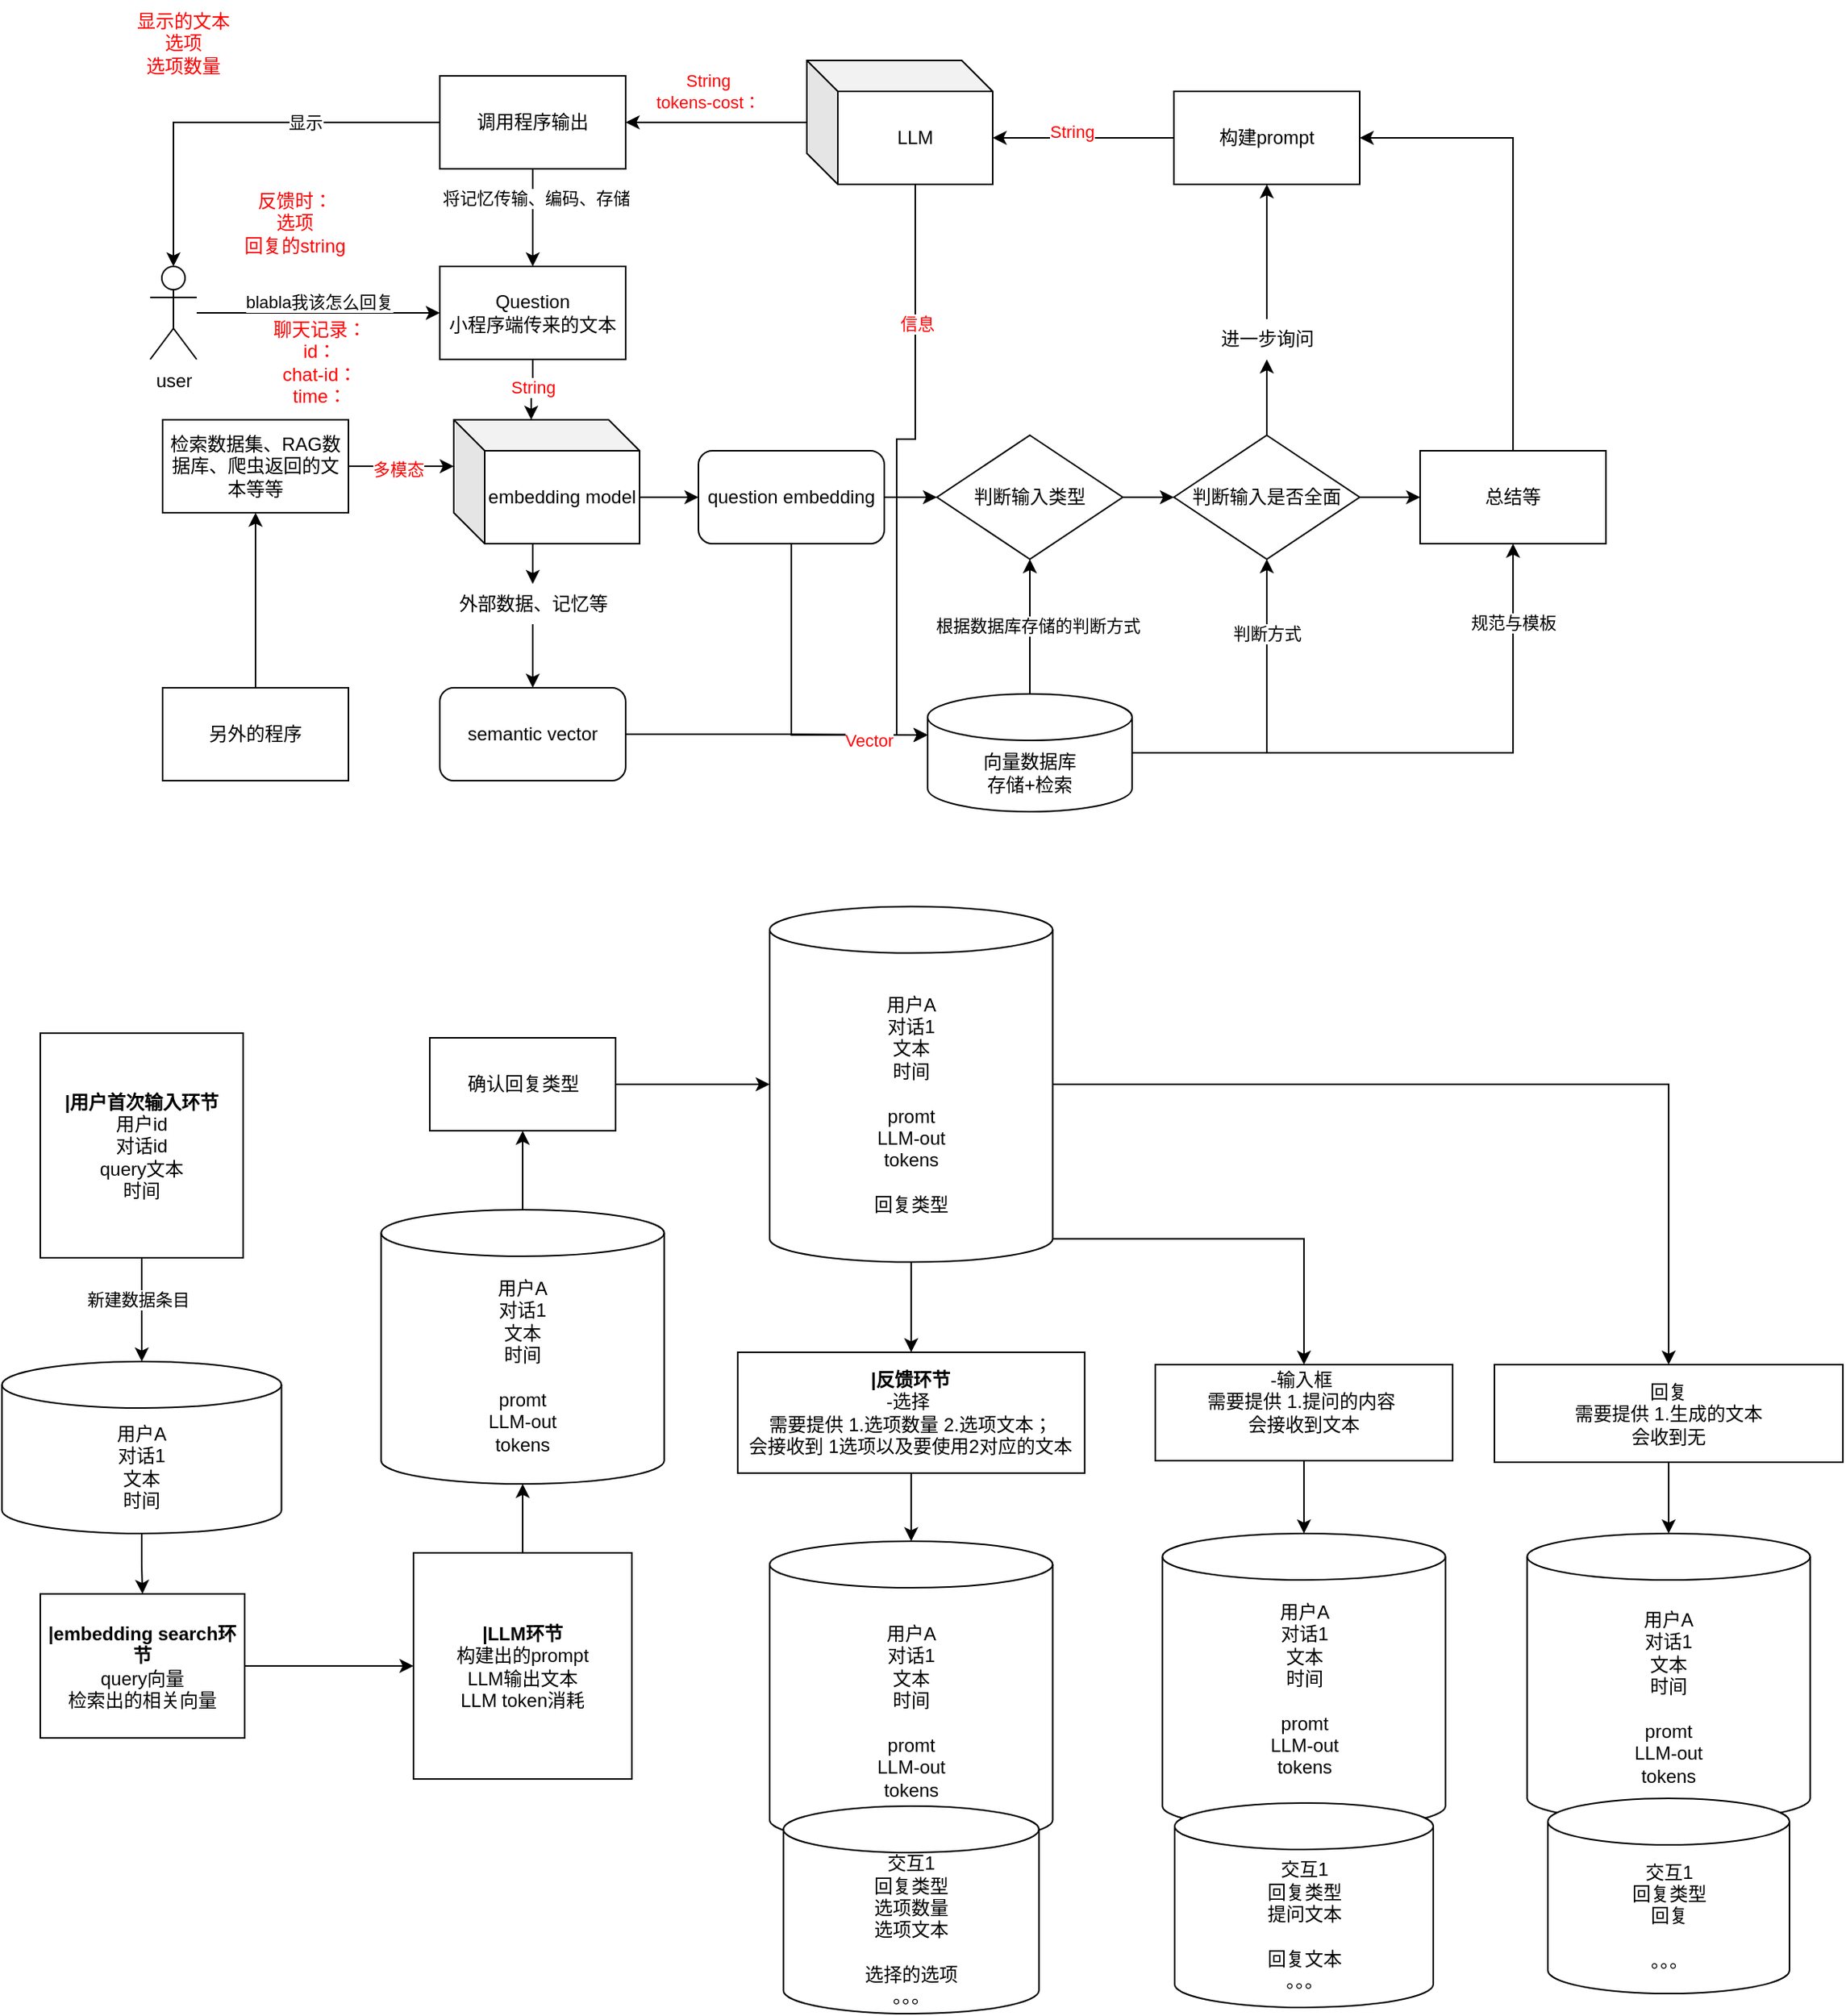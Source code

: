 <mxfile version="22.1.17" type="github">
  <diagram name="第 1 页" id="8WOLS9JE2UIec9BlcxdE">
    <mxGraphModel dx="1764" dy="1159" grid="0" gridSize="10" guides="1" tooltips="1" connect="1" arrows="1" fold="1" page="0" pageScale="1" pageWidth="827" pageHeight="1169" math="0" shadow="0">
      <root>
        <mxCell id="0" />
        <mxCell id="1" parent="0" />
        <mxCell id="b7n5o7WHyWt1JIcNMG6n-3" style="edgeStyle=orthogonalEdgeStyle;rounded=0;orthogonalLoop=1;jettySize=auto;html=1;entryX=0;entryY=0.5;entryDx=0;entryDy=0;" parent="1" source="b7n5o7WHyWt1JIcNMG6n-1" target="b7n5o7WHyWt1JIcNMG6n-2" edge="1">
          <mxGeometry relative="1" as="geometry" />
        </mxCell>
        <mxCell id="b7n5o7WHyWt1JIcNMG6n-4" value="blabla我该怎么回复" style="edgeLabel;html=1;align=center;verticalAlign=middle;resizable=0;points=[];" parent="b7n5o7WHyWt1JIcNMG6n-3" vertex="1" connectable="0">
          <mxGeometry x="-0.401" y="1" relative="1" as="geometry">
            <mxPoint x="32" y="-6" as="offset" />
          </mxGeometry>
        </mxCell>
        <mxCell id="b7n5o7WHyWt1JIcNMG6n-1" value="user" style="shape=umlActor;verticalLabelPosition=bottom;verticalAlign=top;html=1;outlineConnect=0;" parent="1" vertex="1">
          <mxGeometry x="40" y="170" width="30" height="60" as="geometry" />
        </mxCell>
        <mxCell id="b7n5o7WHyWt1JIcNMG6n-6" value="" style="edgeStyle=orthogonalEdgeStyle;rounded=0;orthogonalLoop=1;jettySize=auto;html=1;entryX=0;entryY=0;entryDx=50;entryDy=0;entryPerimeter=0;" parent="1" source="b7n5o7WHyWt1JIcNMG6n-2" target="b7n5o7WHyWt1JIcNMG6n-89" edge="1">
          <mxGeometry relative="1" as="geometry">
            <mxPoint x="287.0" y="289" as="targetPoint" />
          </mxGeometry>
        </mxCell>
        <mxCell id="MWzJoGqlh5Tg4829lxbb-2" value="String" style="edgeLabel;html=1;align=center;verticalAlign=middle;resizable=0;points=[];fontColor=#FF0000;" vertex="1" connectable="0" parent="b7n5o7WHyWt1JIcNMG6n-6">
          <mxGeometry x="-0.1" relative="1" as="geometry">
            <mxPoint as="offset" />
          </mxGeometry>
        </mxCell>
        <mxCell id="b7n5o7WHyWt1JIcNMG6n-2" value="Question&lt;br&gt;小程序端传来的文本" style="rounded=0;whiteSpace=wrap;html=1;" parent="1" vertex="1">
          <mxGeometry x="227" y="170" width="120" height="60" as="geometry" />
        </mxCell>
        <mxCell id="b7n5o7WHyWt1JIcNMG6n-48" style="edgeStyle=orthogonalEdgeStyle;rounded=0;orthogonalLoop=1;jettySize=auto;html=1;exitX=0.5;exitY=1;exitDx=0;exitDy=0;entryX=0.5;entryY=0;entryDx=0;entryDy=0;" parent="1" source="b7n5o7WHyWt1JIcNMG6n-73" target="b7n5o7WHyWt1JIcNMG6n-47" edge="1">
          <mxGeometry relative="1" as="geometry" />
        </mxCell>
        <mxCell id="b7n5o7WHyWt1JIcNMG6n-49" style="edgeStyle=orthogonalEdgeStyle;rounded=0;orthogonalLoop=1;jettySize=auto;html=1;exitX=0;exitY=0;exitDx=120;exitDy=50;entryX=0;entryY=0.5;entryDx=0;entryDy=0;exitPerimeter=0;" parent="1" source="b7n5o7WHyWt1JIcNMG6n-89" target="b7n5o7WHyWt1JIcNMG6n-46" edge="1">
          <mxGeometry relative="1" as="geometry">
            <mxPoint x="347.0" y="319" as="sourcePoint" />
          </mxGeometry>
        </mxCell>
        <mxCell id="b7n5o7WHyWt1JIcNMG6n-34" style="edgeStyle=orthogonalEdgeStyle;rounded=0;orthogonalLoop=1;jettySize=auto;html=1;entryX=0;entryY=0;entryDx=0;entryDy=30;entryPerimeter=0;" parent="1" source="b7n5o7WHyWt1JIcNMG6n-12" target="b7n5o7WHyWt1JIcNMG6n-89" edge="1">
          <mxGeometry relative="1" as="geometry">
            <mxPoint x="227.0" y="319" as="targetPoint" />
          </mxGeometry>
        </mxCell>
        <mxCell id="MWzJoGqlh5Tg4829lxbb-3" value="多模态" style="edgeLabel;html=1;align=center;verticalAlign=middle;resizable=0;points=[];fontColor=#FF0000;" vertex="1" connectable="0" parent="b7n5o7WHyWt1JIcNMG6n-34">
          <mxGeometry x="-0.059" y="-2" relative="1" as="geometry">
            <mxPoint as="offset" />
          </mxGeometry>
        </mxCell>
        <mxCell id="b7n5o7WHyWt1JIcNMG6n-12" value="检索数据集、RAG数据库、爬虫返回的文本等等" style="whiteSpace=wrap;html=1;" parent="1" vertex="1">
          <mxGeometry x="48" y="269" width="120" height="60" as="geometry" />
        </mxCell>
        <mxCell id="b7n5o7WHyWt1JIcNMG6n-55" style="edgeStyle=orthogonalEdgeStyle;rounded=0;orthogonalLoop=1;jettySize=auto;html=1;exitX=0.5;exitY=0;exitDx=0;exitDy=0;exitPerimeter=0;entryX=0.5;entryY=1;entryDx=0;entryDy=0;" parent="1" source="b7n5o7WHyWt1JIcNMG6n-15" target="b7n5o7WHyWt1JIcNMG6n-81" edge="1">
          <mxGeometry relative="1" as="geometry">
            <mxPoint x="602.0" y="349" as="targetPoint" />
          </mxGeometry>
        </mxCell>
        <mxCell id="b7n5o7WHyWt1JIcNMG6n-75" value="根据数据库存储的判断方式" style="edgeLabel;html=1;align=center;verticalAlign=middle;resizable=0;points=[];" parent="b7n5o7WHyWt1JIcNMG6n-55" vertex="1" connectable="0">
          <mxGeometry x="-0.04" y="-1" relative="1" as="geometry">
            <mxPoint x="4" y="-2" as="offset" />
          </mxGeometry>
        </mxCell>
        <mxCell id="b7n5o7WHyWt1JIcNMG6n-59" style="edgeStyle=orthogonalEdgeStyle;rounded=0;orthogonalLoop=1;jettySize=auto;html=1;exitX=1;exitY=0.5;exitDx=0;exitDy=0;exitPerimeter=0;entryX=0.5;entryY=1;entryDx=0;entryDy=0;" parent="1" source="b7n5o7WHyWt1JIcNMG6n-15" target="b7n5o7WHyWt1JIcNMG6n-86" edge="1">
          <mxGeometry relative="1" as="geometry">
            <mxPoint x="761" y="349" as="targetPoint" />
          </mxGeometry>
        </mxCell>
        <mxCell id="b7n5o7WHyWt1JIcNMG6n-76" value="判断方式" style="edgeLabel;html=1;align=center;verticalAlign=middle;resizable=0;points=[];" parent="b7n5o7WHyWt1JIcNMG6n-59" vertex="1" connectable="0">
          <mxGeometry x="0.539" y="-2" relative="1" as="geometry">
            <mxPoint x="-2" y="-1" as="offset" />
          </mxGeometry>
        </mxCell>
        <mxCell id="b7n5o7WHyWt1JIcNMG6n-78" style="edgeStyle=orthogonalEdgeStyle;rounded=0;orthogonalLoop=1;jettySize=auto;html=1;exitX=1;exitY=0.5;exitDx=0;exitDy=0;exitPerimeter=0;entryX=0.5;entryY=1;entryDx=0;entryDy=0;" parent="1" source="b7n5o7WHyWt1JIcNMG6n-15" target="b7n5o7WHyWt1JIcNMG6n-63" edge="1">
          <mxGeometry relative="1" as="geometry" />
        </mxCell>
        <mxCell id="b7n5o7WHyWt1JIcNMG6n-79" value="规范与模板" style="edgeLabel;html=1;align=center;verticalAlign=middle;resizable=0;points=[];" parent="b7n5o7WHyWt1JIcNMG6n-78" vertex="1" connectable="0">
          <mxGeometry x="0.747" y="2" relative="1" as="geometry">
            <mxPoint x="2" y="3" as="offset" />
          </mxGeometry>
        </mxCell>
        <mxCell id="b7n5o7WHyWt1JIcNMG6n-15" value="向量数据库&lt;br&gt;存储+检索" style="shape=cylinder3;whiteSpace=wrap;html=1;boundedLbl=1;backgroundOutline=1;size=15;" parent="1" vertex="1">
          <mxGeometry x="542" y="446" width="132" height="76" as="geometry" />
        </mxCell>
        <mxCell id="b7n5o7WHyWt1JIcNMG6n-23" value="构建prompt" style="whiteSpace=wrap;html=1;rounded=0;" parent="1" vertex="1">
          <mxGeometry x="701" y="57" width="120" height="60" as="geometry" />
        </mxCell>
        <mxCell id="b7n5o7WHyWt1JIcNMG6n-40" style="edgeStyle=orthogonalEdgeStyle;rounded=0;orthogonalLoop=1;jettySize=auto;html=1;entryX=1;entryY=0.5;entryDx=0;entryDy=0;" parent="1" source="b7n5o7WHyWt1JIcNMG6n-29" target="b7n5o7WHyWt1JIcNMG6n-31" edge="1">
          <mxGeometry relative="1" as="geometry" />
        </mxCell>
        <mxCell id="MWzJoGqlh5Tg4829lxbb-6" value="String&lt;br&gt;tokens-cost：&lt;br&gt;" style="edgeLabel;html=1;align=center;verticalAlign=middle;resizable=0;points=[];fontColor=#FF0000;" vertex="1" connectable="0" parent="b7n5o7WHyWt1JIcNMG6n-40">
          <mxGeometry x="0.162" y="2" relative="1" as="geometry">
            <mxPoint x="4" y="-22" as="offset" />
          </mxGeometry>
        </mxCell>
        <mxCell id="b7n5o7WHyWt1JIcNMG6n-29" value="LLM" style="shape=cube;whiteSpace=wrap;html=1;boundedLbl=1;backgroundOutline=1;darkOpacity=0.05;darkOpacity2=0.1;" parent="1" vertex="1">
          <mxGeometry x="464" y="37" width="120" height="80" as="geometry" />
        </mxCell>
        <mxCell id="b7n5o7WHyWt1JIcNMG6n-69" style="edgeStyle=orthogonalEdgeStyle;rounded=0;orthogonalLoop=1;jettySize=auto;html=1;exitX=0.5;exitY=1;exitDx=0;exitDy=0;entryX=0.5;entryY=0;entryDx=0;entryDy=0;" parent="1" source="b7n5o7WHyWt1JIcNMG6n-31" target="b7n5o7WHyWt1JIcNMG6n-2" edge="1">
          <mxGeometry relative="1" as="geometry" />
        </mxCell>
        <mxCell id="b7n5o7WHyWt1JIcNMG6n-70" value="将记忆传输、编码、存储" style="edgeLabel;html=1;align=center;verticalAlign=middle;resizable=0;points=[];" parent="b7n5o7WHyWt1JIcNMG6n-69" vertex="1" connectable="0">
          <mxGeometry x="0.201" y="-4" relative="1" as="geometry">
            <mxPoint x="6" y="-19" as="offset" />
          </mxGeometry>
        </mxCell>
        <mxCell id="b7n5o7WHyWt1JIcNMG6n-31" value="调用程序输出" style="whiteSpace=wrap;html=1;" parent="1" vertex="1">
          <mxGeometry x="227" y="47" width="120" height="60" as="geometry" />
        </mxCell>
        <mxCell id="b7n5o7WHyWt1JIcNMG6n-41" style="edgeStyle=orthogonalEdgeStyle;rounded=0;orthogonalLoop=1;jettySize=auto;html=1;entryX=0.5;entryY=0;entryDx=0;entryDy=0;entryPerimeter=0;" parent="1" source="b7n5o7WHyWt1JIcNMG6n-31" target="b7n5o7WHyWt1JIcNMG6n-1" edge="1">
          <mxGeometry relative="1" as="geometry" />
        </mxCell>
        <mxCell id="b7n5o7WHyWt1JIcNMG6n-80" value="显示" style="edgeLabel;html=1;align=center;verticalAlign=middle;resizable=0;points=[];" parent="b7n5o7WHyWt1JIcNMG6n-41" vertex="1" connectable="0">
          <mxGeometry x="-0.301" y="2" relative="1" as="geometry">
            <mxPoint x="5" y="-2" as="offset" />
          </mxGeometry>
        </mxCell>
        <mxCell id="b7n5o7WHyWt1JIcNMG6n-83" style="edgeStyle=orthogonalEdgeStyle;rounded=0;orthogonalLoop=1;jettySize=auto;html=1;exitX=1;exitY=0.5;exitDx=0;exitDy=0;entryX=0;entryY=0.5;entryDx=0;entryDy=0;" parent="1" source="b7n5o7WHyWt1JIcNMG6n-46" target="b7n5o7WHyWt1JIcNMG6n-81" edge="1">
          <mxGeometry relative="1" as="geometry" />
        </mxCell>
        <mxCell id="b7n5o7WHyWt1JIcNMG6n-46" value="question&lt;span style=&quot;white-space: pre;&quot;&gt;&amp;nbsp;embedding&lt;/span&gt;" style="rounded=1;whiteSpace=wrap;html=1;" parent="1" vertex="1">
          <mxGeometry x="394" y="289" width="120" height="60" as="geometry" />
        </mxCell>
        <mxCell id="b7n5o7WHyWt1JIcNMG6n-47" value="semantic vector" style="rounded=1;whiteSpace=wrap;html=1;" parent="1" vertex="1">
          <mxGeometry x="227" y="442" width="120" height="60" as="geometry" />
        </mxCell>
        <mxCell id="b7n5o7WHyWt1JIcNMG6n-50" style="edgeStyle=orthogonalEdgeStyle;rounded=0;orthogonalLoop=1;jettySize=auto;html=1;exitX=1;exitY=0.5;exitDx=0;exitDy=0;entryX=0;entryY=0;entryDx=0;entryDy=26.5;entryPerimeter=0;" parent="1" source="b7n5o7WHyWt1JIcNMG6n-47" target="b7n5o7WHyWt1JIcNMG6n-15" edge="1">
          <mxGeometry relative="1" as="geometry" />
        </mxCell>
        <mxCell id="b7n5o7WHyWt1JIcNMG6n-51" style="edgeStyle=orthogonalEdgeStyle;rounded=0;orthogonalLoop=1;jettySize=auto;html=1;exitX=0.5;exitY=1;exitDx=0;exitDy=0;entryX=0;entryY=0;entryDx=0;entryDy=26.5;entryPerimeter=0;" parent="1" source="b7n5o7WHyWt1JIcNMG6n-46" target="b7n5o7WHyWt1JIcNMG6n-15" edge="1">
          <mxGeometry relative="1" as="geometry" />
        </mxCell>
        <mxCell id="MWzJoGqlh5Tg4829lxbb-4" value="Vector" style="edgeLabel;html=1;align=center;verticalAlign=middle;resizable=0;points=[];fontColor=#FF0000;" vertex="1" connectable="0" parent="b7n5o7WHyWt1JIcNMG6n-51">
          <mxGeometry x="0.631" y="-2" relative="1" as="geometry">
            <mxPoint x="1" y="1" as="offset" />
          </mxGeometry>
        </mxCell>
        <mxCell id="b7n5o7WHyWt1JIcNMG6n-56" style="edgeStyle=orthogonalEdgeStyle;rounded=0;orthogonalLoop=1;jettySize=auto;html=1;exitX=0;exitY=0.5;exitDx=0;exitDy=0;entryX=0;entryY=0;entryDx=120;entryDy=50;entryPerimeter=0;" parent="1" source="b7n5o7WHyWt1JIcNMG6n-23" target="b7n5o7WHyWt1JIcNMG6n-29" edge="1">
          <mxGeometry relative="1" as="geometry" />
        </mxCell>
        <mxCell id="MWzJoGqlh5Tg4829lxbb-1" value="String" style="edgeLabel;html=1;align=center;verticalAlign=middle;resizable=0;points=[];fontColor=#FF0000;" vertex="1" connectable="0" parent="b7n5o7WHyWt1JIcNMG6n-56">
          <mxGeometry x="0.214" y="1" relative="1" as="geometry">
            <mxPoint x="5" y="-5" as="offset" />
          </mxGeometry>
        </mxCell>
        <mxCell id="b7n5o7WHyWt1JIcNMG6n-61" style="edgeStyle=orthogonalEdgeStyle;rounded=0;orthogonalLoop=1;jettySize=auto;html=1;exitX=0.5;exitY=0;exitDx=0;exitDy=0;entryX=0.5;entryY=1;entryDx=0;entryDy=0;" parent="1" source="b7n5o7WHyWt1JIcNMG6n-67" target="b7n5o7WHyWt1JIcNMG6n-23" edge="1">
          <mxGeometry relative="1" as="geometry" />
        </mxCell>
        <mxCell id="b7n5o7WHyWt1JIcNMG6n-77" style="edgeStyle=orthogonalEdgeStyle;rounded=0;orthogonalLoop=1;jettySize=auto;html=1;exitX=0.5;exitY=0;exitDx=0;exitDy=0;entryX=1;entryY=0.5;entryDx=0;entryDy=0;" parent="1" source="b7n5o7WHyWt1JIcNMG6n-63" target="b7n5o7WHyWt1JIcNMG6n-23" edge="1">
          <mxGeometry relative="1" as="geometry" />
        </mxCell>
        <mxCell id="b7n5o7WHyWt1JIcNMG6n-63" value="总结等" style="whiteSpace=wrap;html=1;" parent="1" vertex="1">
          <mxGeometry x="860" y="289" width="120" height="60" as="geometry" />
        </mxCell>
        <mxCell id="b7n5o7WHyWt1JIcNMG6n-68" value="" style="edgeStyle=orthogonalEdgeStyle;rounded=0;orthogonalLoop=1;jettySize=auto;html=1;exitX=0.5;exitY=0;exitDx=0;exitDy=0;entryX=0.5;entryY=1;entryDx=0;entryDy=0;" parent="1" source="b7n5o7WHyWt1JIcNMG6n-86" target="b7n5o7WHyWt1JIcNMG6n-67" edge="1">
          <mxGeometry relative="1" as="geometry">
            <mxPoint x="761" y="289" as="sourcePoint" />
            <mxPoint x="761" y="117" as="targetPoint" />
          </mxGeometry>
        </mxCell>
        <mxCell id="b7n5o7WHyWt1JIcNMG6n-67" value="进一步询问" style="text;html=1;align=center;verticalAlign=middle;resizable=0;points=[];autosize=1;strokeColor=none;fillColor=none;" parent="1" vertex="1">
          <mxGeometry x="722" y="204" width="78" height="26" as="geometry" />
        </mxCell>
        <mxCell id="b7n5o7WHyWt1JIcNMG6n-72" style="edgeStyle=orthogonalEdgeStyle;rounded=0;orthogonalLoop=1;jettySize=auto;html=1;exitX=0.5;exitY=0;exitDx=0;exitDy=0;entryX=0.5;entryY=1;entryDx=0;entryDy=0;" parent="1" source="b7n5o7WHyWt1JIcNMG6n-71" target="b7n5o7WHyWt1JIcNMG6n-12" edge="1">
          <mxGeometry relative="1" as="geometry" />
        </mxCell>
        <mxCell id="b7n5o7WHyWt1JIcNMG6n-71" value="另外的程序" style="rounded=0;whiteSpace=wrap;html=1;" parent="1" vertex="1">
          <mxGeometry x="48" y="442" width="120" height="60" as="geometry" />
        </mxCell>
        <mxCell id="b7n5o7WHyWt1JIcNMG6n-74" value="" style="edgeStyle=orthogonalEdgeStyle;rounded=0;orthogonalLoop=1;jettySize=auto;html=1;exitX=0;exitY=0;exitDx=70;exitDy=80;entryX=0.5;entryY=0;entryDx=0;entryDy=0;exitPerimeter=0;" parent="1" source="b7n5o7WHyWt1JIcNMG6n-89" target="b7n5o7WHyWt1JIcNMG6n-73" edge="1">
          <mxGeometry relative="1" as="geometry">
            <mxPoint x="287.0" y="349" as="sourcePoint" />
            <mxPoint x="287" y="442" as="targetPoint" />
          </mxGeometry>
        </mxCell>
        <mxCell id="b7n5o7WHyWt1JIcNMG6n-73" value="外部数据、记忆等" style="text;html=1;align=center;verticalAlign=middle;resizable=0;points=[];autosize=1;strokeColor=none;fillColor=none;" parent="1" vertex="1">
          <mxGeometry x="230" y="375" width="114" height="26" as="geometry" />
        </mxCell>
        <mxCell id="b7n5o7WHyWt1JIcNMG6n-87" style="edgeStyle=orthogonalEdgeStyle;rounded=0;orthogonalLoop=1;jettySize=auto;html=1;exitX=1;exitY=0.5;exitDx=0;exitDy=0;entryX=0;entryY=0.5;entryDx=0;entryDy=0;" parent="1" source="b7n5o7WHyWt1JIcNMG6n-81" target="b7n5o7WHyWt1JIcNMG6n-86" edge="1">
          <mxGeometry relative="1" as="geometry" />
        </mxCell>
        <mxCell id="b7n5o7WHyWt1JIcNMG6n-81" value="判断输入类型" style="rhombus;whiteSpace=wrap;html=1;" parent="1" vertex="1">
          <mxGeometry x="548" y="279" width="120" height="80" as="geometry" />
        </mxCell>
        <mxCell id="b7n5o7WHyWt1JIcNMG6n-88" style="edgeStyle=orthogonalEdgeStyle;rounded=0;orthogonalLoop=1;jettySize=auto;html=1;exitX=1;exitY=0.5;exitDx=0;exitDy=0;entryX=0;entryY=0.5;entryDx=0;entryDy=0;" parent="1" source="b7n5o7WHyWt1JIcNMG6n-86" target="b7n5o7WHyWt1JIcNMG6n-63" edge="1">
          <mxGeometry relative="1" as="geometry" />
        </mxCell>
        <mxCell id="b7n5o7WHyWt1JIcNMG6n-86" value="判断输入是否全面" style="rhombus;whiteSpace=wrap;html=1;" parent="1" vertex="1">
          <mxGeometry x="701" y="279" width="120" height="80" as="geometry" />
        </mxCell>
        <mxCell id="b7n5o7WHyWt1JIcNMG6n-89" value="embedding model" style="shape=cube;whiteSpace=wrap;html=1;boundedLbl=1;backgroundOutline=1;darkOpacity=0.05;darkOpacity2=0.1;" parent="1" vertex="1">
          <mxGeometry x="236" y="269" width="120" height="80" as="geometry" />
        </mxCell>
        <mxCell id="MWzJoGqlh5Tg4829lxbb-5" value="聊天记录：&lt;br&gt;id：&lt;br&gt;chat-id：&lt;br&gt;time：" style="text;html=1;align=center;verticalAlign=middle;resizable=0;points=[];autosize=1;strokeColor=none;fillColor=none;fontColor=#FF0000;" vertex="1" parent="1">
          <mxGeometry x="110" y="197" width="78" height="70" as="geometry" />
        </mxCell>
        <mxCell id="MWzJoGqlh5Tg4829lxbb-7" value="显示的文本&lt;br&gt;选项&lt;br&gt;选项数量&lt;br&gt;&lt;br&gt;" style="text;html=1;align=center;verticalAlign=middle;resizable=0;points=[];autosize=1;strokeColor=none;fillColor=none;fontColor=#FF0000;" vertex="1" parent="1">
          <mxGeometry x="22" y="-2" width="78" height="70" as="geometry" />
        </mxCell>
        <mxCell id="MWzJoGqlh5Tg4829lxbb-8" value="反馈时：&lt;br&gt;选项&lt;br&gt;回复的string" style="text;html=1;align=center;verticalAlign=middle;resizable=0;points=[];autosize=1;strokeColor=none;fillColor=none;fontColor=#FF0000;" vertex="1" parent="1">
          <mxGeometry x="91" y="114" width="83" height="55" as="geometry" />
        </mxCell>
        <mxCell id="MWzJoGqlh5Tg4829lxbb-9" style="edgeStyle=orthogonalEdgeStyle;rounded=0;orthogonalLoop=1;jettySize=auto;html=1;exitX=0;exitY=0;exitDx=70;exitDy=80;exitPerimeter=0;entryX=0;entryY=0;entryDx=0;entryDy=26.5;entryPerimeter=0;" edge="1" parent="1" source="b7n5o7WHyWt1JIcNMG6n-29" target="b7n5o7WHyWt1JIcNMG6n-15">
          <mxGeometry relative="1" as="geometry" />
        </mxCell>
        <mxCell id="MWzJoGqlh5Tg4829lxbb-10" value="信息" style="edgeLabel;html=1;align=center;verticalAlign=middle;resizable=0;points=[];fontColor=#FF0000;" vertex="1" connectable="0" parent="MWzJoGqlh5Tg4829lxbb-9">
          <mxGeometry x="-0.535" y="1" relative="1" as="geometry">
            <mxPoint as="offset" />
          </mxGeometry>
        </mxCell>
        <mxCell id="MWzJoGqlh5Tg4829lxbb-19" style="edgeStyle=orthogonalEdgeStyle;rounded=0;orthogonalLoop=1;jettySize=auto;html=1;exitX=0.5;exitY=1;exitDx=0;exitDy=0;" edge="1" parent="1" source="MWzJoGqlh5Tg4829lxbb-11" target="MWzJoGqlh5Tg4829lxbb-18">
          <mxGeometry relative="1" as="geometry" />
        </mxCell>
        <mxCell id="MWzJoGqlh5Tg4829lxbb-20" value="新建数据条目" style="edgeLabel;html=1;align=center;verticalAlign=middle;resizable=0;points=[];" vertex="1" connectable="0" parent="MWzJoGqlh5Tg4829lxbb-19">
          <mxGeometry x="-0.073" y="4" relative="1" as="geometry">
            <mxPoint x="-7" y="-4" as="offset" />
          </mxGeometry>
        </mxCell>
        <mxCell id="MWzJoGqlh5Tg4829lxbb-11" value="&lt;div data-docx-has-block-data=&quot;false&quot; data-page-id=&quot;DxRWdw2yBoIivuxqrHDcms4PnMe&quot;&gt;&lt;div class=&quot;ace-line ace-line old-record-id-PRdud5kJUoCOcpxYOqFc2ARHnCg&quot;&gt;&lt;strong&gt;|用户首次输入环节&lt;/strong&gt;&lt;/div&gt;&lt;div class=&quot;ace-line ace-line old-record-id-E3FedgBTYoORXSx5WfCc4IpBnVb&quot;&gt;用户id&lt;/div&gt;&lt;div class=&quot;ace-line ace-line old-record-id-P0Jkdb4NZobmQ9xr3TtcO5w6nwh&quot;&gt;对话id&lt;/div&gt;&lt;div class=&quot;ace-line ace-line old-record-id-WZ20drm3RoAypbx6l6fcexg3n0e&quot;&gt;query文本&lt;/div&gt;&lt;div class=&quot;ace-line ace-line old-record-id-OOwUd1e9woCyPLxwJKSc57Nen1d&quot;&gt;时间&lt;/div&gt;&lt;/div&gt;" style="whiteSpace=wrap;html=1;" vertex="1" parent="1">
          <mxGeometry x="-31" y="665" width="131" height="145" as="geometry" />
        </mxCell>
        <mxCell id="MWzJoGqlh5Tg4829lxbb-27" style="edgeStyle=orthogonalEdgeStyle;rounded=0;orthogonalLoop=1;jettySize=auto;html=1;exitX=1;exitY=0.5;exitDx=0;exitDy=0;entryX=0;entryY=0.5;entryDx=0;entryDy=0;" edge="1" parent="1" source="MWzJoGqlh5Tg4829lxbb-12" target="MWzJoGqlh5Tg4829lxbb-13">
          <mxGeometry relative="1" as="geometry" />
        </mxCell>
        <mxCell id="MWzJoGqlh5Tg4829lxbb-12" value="&lt;div data-docx-has-block-data=&quot;false&quot; data-page-id=&quot;DxRWdw2yBoIivuxqrHDcms4PnMe&quot;&gt;&lt;div class=&quot;ace-line ace-line old-record-id-Y7mGdLDPpo9mWkxP3DxcEAdjnRh&quot;&gt;&lt;strong&gt;|embedding search环节&lt;/strong&gt;&lt;/div&gt;&lt;div class=&quot;ace-line ace-line old-record-id-B9dgdGiUWoAv7Yxv5TZc0r3cn9b&quot;&gt;query向量&lt;/div&gt;&lt;div class=&quot;ace-line ace-line old-record-id-PQ87dOkKeotWdVxB1h0c6V4knwq&quot;&gt;检索出的相关向量&lt;/div&gt;&lt;/div&gt;" style="whiteSpace=wrap;html=1;" vertex="1" parent="1">
          <mxGeometry x="-31" y="1027" width="132" height="93" as="geometry" />
        </mxCell>
        <mxCell id="MWzJoGqlh5Tg4829lxbb-13" value="&lt;div data-docx-has-block-data=&quot;false&quot; data-page-id=&quot;DxRWdw2yBoIivuxqrHDcms4PnMe&quot;&gt;&lt;div class=&quot;ace-line ace-line old-record-id-OrG7dupToof1LOxqSoEcOw9xnwf&quot;&gt;&lt;strong&gt;|&lt;/strong&gt;&lt;strong&gt;LLM&lt;/strong&gt;&lt;strong&gt;环节&lt;/strong&gt;&lt;/div&gt;&lt;div class=&quot;ace-line ace-line old-record-id-Q2jidt34oo5GgmxyveUcM0Funvh&quot;&gt;构建出的prompt&lt;/div&gt;&lt;div class=&quot;ace-line ace-line old-record-id-GJVtdO6QdoBXiexqXMmcAJ9dnWd&quot;&gt;LLM输出文本&lt;/div&gt;&lt;div class=&quot;ace-line ace-line old-record-id-CCAldVDxYois1SxFBQmcY13unEb&quot;&gt;LLM token消耗&lt;/div&gt;&lt;/div&gt;" style="whiteSpace=wrap;html=1;" vertex="1" parent="1">
          <mxGeometry x="210" y="1000.5" width="141" height="146" as="geometry" />
        </mxCell>
        <mxCell id="MWzJoGqlh5Tg4829lxbb-15" value="&lt;div data-docx-has-block-data=&quot;false&quot; data-page-id=&quot;DxRWdw2yBoIivuxqrHDcms4PnMe&quot;&gt;&lt;div class=&quot;ace-line ace-line old-record-id-DqMkdblkhoMnvvxbMrDcL8yrnH4&quot;&gt;&lt;strong&gt;|反馈环节&lt;/strong&gt;&lt;/div&gt;&lt;div class=&quot;ace-line ace-line old-record-id-DeYrd7C5xozRsCxxNfTcXVGVnah&quot;&gt;-选择&amp;nbsp;&lt;/div&gt;&lt;div class=&quot;ace-line ace-line old-record-id-DeYrd7C5xozRsCxxNfTcXVGVnah&quot;&gt;需要提供 1.选项数量 2.选项文本；&lt;/div&gt;&lt;div class=&quot;ace-line ace-line old-record-id-DeYrd7C5xozRsCxxNfTcXVGVnah&quot;&gt;会接收到 1选项以及要使用2对应的文本&lt;/div&gt;&lt;/div&gt;" style="whiteSpace=wrap;html=1;" vertex="1" parent="1">
          <mxGeometry x="419.38" y="871" width="224" height="78" as="geometry" />
        </mxCell>
        <mxCell id="MWzJoGqlh5Tg4829lxbb-16" value="&lt;div style=&quot;border-color: var(--border-color);&quot; class=&quot;ace-line ace-line old-record-id-IN3tdBnlHonYpvx93VecOqu3nST&quot;&gt;-输入框&amp;nbsp;&lt;/div&gt;&lt;div style=&quot;border-color: var(--border-color);&quot; class=&quot;ace-line ace-line old-record-id-IN3tdBnlHonYpvx93VecOqu3nST&quot;&gt;需要提供 1.提问的内容&amp;nbsp;&lt;/div&gt;&lt;div style=&quot;border-color: var(--border-color);&quot; class=&quot;ace-line ace-line old-record-id-IN3tdBnlHonYpvx93VecOqu3nST&quot;&gt;会接收到文本&lt;/div&gt;&lt;div&gt;&lt;br&gt;&lt;/div&gt;" style="whiteSpace=wrap;html=1;" vertex="1" parent="1">
          <mxGeometry x="689" y="879" width="192" height="62" as="geometry" />
        </mxCell>
        <mxCell id="MWzJoGqlh5Tg4829lxbb-17" value="回复 &lt;br&gt;需要提供 1.生成的文本 &lt;br&gt;会收到无" style="whiteSpace=wrap;html=1;" vertex="1" parent="1">
          <mxGeometry x="908" y="879" width="225" height="63" as="geometry" />
        </mxCell>
        <mxCell id="MWzJoGqlh5Tg4829lxbb-21" style="edgeStyle=orthogonalEdgeStyle;rounded=0;orthogonalLoop=1;jettySize=auto;html=1;exitX=0.5;exitY=1;exitDx=0;exitDy=0;exitPerimeter=0;" edge="1" parent="1" source="MWzJoGqlh5Tg4829lxbb-18" target="MWzJoGqlh5Tg4829lxbb-12">
          <mxGeometry relative="1" as="geometry" />
        </mxCell>
        <mxCell id="MWzJoGqlh5Tg4829lxbb-18" value="用户A&lt;br&gt;对话1&lt;br&gt;文本&lt;br&gt;时间" style="shape=cylinder3;whiteSpace=wrap;html=1;boundedLbl=1;backgroundOutline=1;size=15;" vertex="1" parent="1">
          <mxGeometry x="-55.75" y="877" width="180.5" height="111" as="geometry" />
        </mxCell>
        <mxCell id="MWzJoGqlh5Tg4829lxbb-30" style="edgeStyle=orthogonalEdgeStyle;rounded=0;orthogonalLoop=1;jettySize=auto;html=1;exitX=0.5;exitY=0;exitDx=0;exitDy=0;exitPerimeter=0;entryX=0.5;entryY=1;entryDx=0;entryDy=0;" edge="1" parent="1" source="MWzJoGqlh5Tg4829lxbb-25" target="MWzJoGqlh5Tg4829lxbb-29">
          <mxGeometry relative="1" as="geometry" />
        </mxCell>
        <mxCell id="MWzJoGqlh5Tg4829lxbb-25" value="用户A&lt;br&gt;对话1&lt;br&gt;文本&lt;br&gt;时间&lt;br&gt;&lt;br&gt;promt&lt;br&gt;LLM-out&lt;br&gt;tokens" style="shape=cylinder3;whiteSpace=wrap;html=1;boundedLbl=1;backgroundOutline=1;size=15;" vertex="1" parent="1">
          <mxGeometry x="189.13" y="779" width="182.75" height="177" as="geometry" />
        </mxCell>
        <mxCell id="MWzJoGqlh5Tg4829lxbb-28" style="edgeStyle=orthogonalEdgeStyle;rounded=0;orthogonalLoop=1;jettySize=auto;html=1;exitX=0.5;exitY=0;exitDx=0;exitDy=0;entryX=0.5;entryY=1;entryDx=0;entryDy=0;entryPerimeter=0;" edge="1" parent="1" source="MWzJoGqlh5Tg4829lxbb-13" target="MWzJoGqlh5Tg4829lxbb-25">
          <mxGeometry relative="1" as="geometry" />
        </mxCell>
        <mxCell id="MWzJoGqlh5Tg4829lxbb-29" value="确认回复类型" style="whiteSpace=wrap;html=1;" vertex="1" parent="1">
          <mxGeometry x="220.51" y="668" width="120" height="60" as="geometry" />
        </mxCell>
        <mxCell id="MWzJoGqlh5Tg4829lxbb-33" style="edgeStyle=orthogonalEdgeStyle;rounded=0;orthogonalLoop=1;jettySize=auto;html=1;exitX=0.5;exitY=1;exitDx=0;exitDy=0;exitPerimeter=0;entryX=0.5;entryY=0;entryDx=0;entryDy=0;" edge="1" parent="1" source="MWzJoGqlh5Tg4829lxbb-31" target="MWzJoGqlh5Tg4829lxbb-15">
          <mxGeometry relative="1" as="geometry" />
        </mxCell>
        <mxCell id="MWzJoGqlh5Tg4829lxbb-34" style="edgeStyle=orthogonalEdgeStyle;rounded=0;orthogonalLoop=1;jettySize=auto;html=1;exitX=1;exitY=1;exitDx=0;exitDy=-15;exitPerimeter=0;entryX=0.5;entryY=0;entryDx=0;entryDy=0;" edge="1" parent="1" source="MWzJoGqlh5Tg4829lxbb-31" target="MWzJoGqlh5Tg4829lxbb-16">
          <mxGeometry relative="1" as="geometry" />
        </mxCell>
        <mxCell id="MWzJoGqlh5Tg4829lxbb-35" style="edgeStyle=orthogonalEdgeStyle;rounded=0;orthogonalLoop=1;jettySize=auto;html=1;exitX=1;exitY=0.5;exitDx=0;exitDy=0;exitPerimeter=0;entryX=0.5;entryY=0;entryDx=0;entryDy=0;" edge="1" parent="1" source="MWzJoGqlh5Tg4829lxbb-31" target="MWzJoGqlh5Tg4829lxbb-17">
          <mxGeometry relative="1" as="geometry" />
        </mxCell>
        <mxCell id="MWzJoGqlh5Tg4829lxbb-31" value="用户A&lt;br&gt;对话1&lt;br&gt;文本&lt;br&gt;时间&lt;br&gt;&lt;br&gt;promt&lt;br&gt;LLM-out&lt;br&gt;tokens&lt;br&gt;&lt;br&gt;回复类型" style="shape=cylinder3;whiteSpace=wrap;html=1;boundedLbl=1;backgroundOutline=1;size=15;" vertex="1" parent="1">
          <mxGeometry x="440" y="583.25" width="182.75" height="229.5" as="geometry" />
        </mxCell>
        <mxCell id="MWzJoGqlh5Tg4829lxbb-32" style="edgeStyle=orthogonalEdgeStyle;rounded=0;orthogonalLoop=1;jettySize=auto;html=1;exitX=1;exitY=0.5;exitDx=0;exitDy=0;entryX=0;entryY=0.5;entryDx=0;entryDy=0;entryPerimeter=0;" edge="1" parent="1" source="MWzJoGqlh5Tg4829lxbb-29" target="MWzJoGqlh5Tg4829lxbb-31">
          <mxGeometry relative="1" as="geometry" />
        </mxCell>
        <mxCell id="MWzJoGqlh5Tg4829lxbb-36" value="&lt;div style=&quot;&quot;&gt;&lt;span style=&quot;background-color: initial;&quot;&gt;用户A&lt;/span&gt;&lt;/div&gt;对话1&lt;br&gt;文本&lt;br&gt;时间&lt;br&gt;&lt;br&gt;promt&lt;br&gt;LLM-out&lt;br&gt;tokens&lt;br&gt;" style="shape=cylinder3;whiteSpace=wrap;html=1;boundedLbl=1;backgroundOutline=1;size=15;align=center;" vertex="1" parent="1">
          <mxGeometry x="440" y="993" width="182.75" height="195" as="geometry" />
        </mxCell>
        <mxCell id="MWzJoGqlh5Tg4829lxbb-37" style="edgeStyle=orthogonalEdgeStyle;rounded=0;orthogonalLoop=1;jettySize=auto;html=1;exitX=0.5;exitY=1;exitDx=0;exitDy=0;entryX=0.5;entryY=0;entryDx=0;entryDy=0;entryPerimeter=0;" edge="1" parent="1" source="MWzJoGqlh5Tg4829lxbb-15" target="MWzJoGqlh5Tg4829lxbb-36">
          <mxGeometry relative="1" as="geometry" />
        </mxCell>
        <mxCell id="MWzJoGqlh5Tg4829lxbb-39" value="用户A&lt;br&gt;对话1&lt;br&gt;文本&lt;br&gt;时间&lt;br&gt;&lt;br&gt;promt&lt;br&gt;LLM-out&lt;br&gt;tokens&lt;br&gt;&lt;br&gt;" style="shape=cylinder3;whiteSpace=wrap;html=1;boundedLbl=1;backgroundOutline=1;size=15;" vertex="1" parent="1">
          <mxGeometry x="693.62" y="988" width="182.75" height="191" as="geometry" />
        </mxCell>
        <mxCell id="MWzJoGqlh5Tg4829lxbb-40" style="edgeStyle=orthogonalEdgeStyle;rounded=0;orthogonalLoop=1;jettySize=auto;html=1;exitX=0.5;exitY=1;exitDx=0;exitDy=0;entryX=0.5;entryY=0;entryDx=0;entryDy=0;entryPerimeter=0;" edge="1" parent="1" source="MWzJoGqlh5Tg4829lxbb-16" target="MWzJoGqlh5Tg4829lxbb-39">
          <mxGeometry relative="1" as="geometry" />
        </mxCell>
        <mxCell id="MWzJoGqlh5Tg4829lxbb-41" value="用户A&lt;br&gt;对话1&lt;br&gt;文本&lt;br&gt;时间&lt;br&gt;&lt;br&gt;promt&lt;br&gt;LLM-out&lt;br&gt;tokens&lt;br&gt;" style="shape=cylinder3;whiteSpace=wrap;html=1;boundedLbl=1;backgroundOutline=1;size=15;" vertex="1" parent="1">
          <mxGeometry x="929.12" y="988" width="182.75" height="186" as="geometry" />
        </mxCell>
        <mxCell id="MWzJoGqlh5Tg4829lxbb-42" style="edgeStyle=orthogonalEdgeStyle;rounded=0;orthogonalLoop=1;jettySize=auto;html=1;exitX=0.5;exitY=1;exitDx=0;exitDy=0;entryX=0.5;entryY=0;entryDx=0;entryDy=0;entryPerimeter=0;" edge="1" parent="1" source="MWzJoGqlh5Tg4829lxbb-17" target="MWzJoGqlh5Tg4829lxbb-41">
          <mxGeometry relative="1" as="geometry" />
        </mxCell>
        <mxCell id="MWzJoGqlh5Tg4829lxbb-43" value="交互1&lt;br&gt;回复类型&lt;br style=&quot;border-color: var(--border-color);&quot;&gt;选项数量&lt;br style=&quot;border-color: var(--border-color);&quot;&gt;选项文本&lt;br style=&quot;border-color: var(--border-color);&quot;&gt;&lt;br style=&quot;border-color: var(--border-color);&quot;&gt;选择的选项&lt;br&gt;。。。" style="shape=cylinder3;whiteSpace=wrap;html=1;boundedLbl=1;backgroundOutline=1;size=15;" vertex="1" parent="1">
          <mxGeometry x="448.88" y="1164" width="165" height="134" as="geometry" />
        </mxCell>
        <mxCell id="MWzJoGqlh5Tg4829lxbb-44" value="交互1&lt;br&gt;回复类型&lt;br style=&quot;border-color: var(--border-color);&quot;&gt;提问文本&lt;br style=&quot;border-color: var(--border-color);&quot;&gt;&lt;br style=&quot;border-color: var(--border-color);&quot;&gt;回复文本&lt;br&gt;。。。" style="shape=cylinder3;whiteSpace=wrap;html=1;boundedLbl=1;backgroundOutline=1;size=15;" vertex="1" parent="1">
          <mxGeometry x="701.5" y="1162" width="167" height="132" as="geometry" />
        </mxCell>
        <mxCell id="MWzJoGqlh5Tg4829lxbb-45" value="交互1&lt;br&gt;回复类型&lt;br style=&quot;border-color: var(--border-color);&quot;&gt;回复&lt;br&gt;&lt;br&gt;。。。" style="shape=cylinder3;whiteSpace=wrap;html=1;boundedLbl=1;backgroundOutline=1;size=15;" vertex="1" parent="1">
          <mxGeometry x="942.5" y="1159" width="156" height="126" as="geometry" />
        </mxCell>
      </root>
    </mxGraphModel>
  </diagram>
</mxfile>
